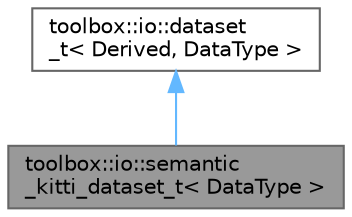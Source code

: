 digraph "toolbox::io::semantic_kitti_dataset_t&lt; DataType &gt;"
{
 // LATEX_PDF_SIZE
  bgcolor="transparent";
  edge [fontname=Helvetica,fontsize=10,labelfontname=Helvetica,labelfontsize=10];
  node [fontname=Helvetica,fontsize=10,shape=box,height=0.2,width=0.4];
  Node1 [id="Node000001",label="toolbox::io::semantic\l_kitti_dataset_t\< DataType \>",height=0.2,width=0.4,color="gray40", fillcolor="grey60", style="filled", fontcolor="black",tooltip="Semantic KITTI dataset loader."];
  Node2 -> Node1 [id="edge1_Node000001_Node000002",dir="back",color="steelblue1",style="solid",tooltip=" "];
  Node2 [id="Node000002",label="toolbox::io::dataset\l_t\< Derived, DataType \>",height=0.2,width=0.4,color="gray40", fillcolor="white", style="filled",URL="$classtoolbox_1_1io_1_1dataset__t.html",tooltip="数据集基类/Abstract base class for datasets"];
}
